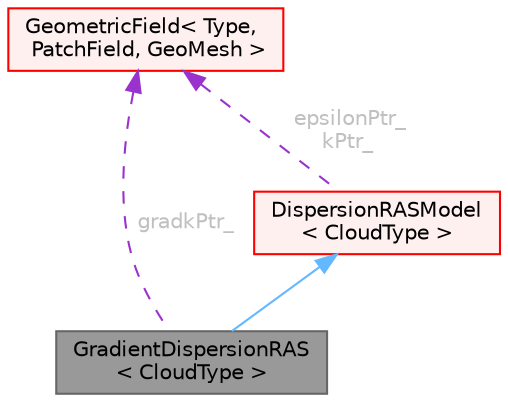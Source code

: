 digraph "GradientDispersionRAS&lt; CloudType &gt;"
{
 // LATEX_PDF_SIZE
  bgcolor="transparent";
  edge [fontname=Helvetica,fontsize=10,labelfontname=Helvetica,labelfontsize=10];
  node [fontname=Helvetica,fontsize=10,shape=box,height=0.2,width=0.4];
  Node1 [id="Node000001",label="GradientDispersionRAS\l\< CloudType \>",height=0.2,width=0.4,color="gray40", fillcolor="grey60", style="filled", fontcolor="black",tooltip="The velocity is perturbed in the direction of -grad(k), with a Gaussian random number distribution wi..."];
  Node2 -> Node1 [id="edge1_Node000001_Node000002",dir="back",color="steelblue1",style="solid",tooltip=" "];
  Node2 [id="Node000002",label="DispersionRASModel\l\< CloudType \>",height=0.2,width=0.4,color="red", fillcolor="#FFF0F0", style="filled",URL="$classFoam_1_1DispersionRASModel.html",tooltip="Base class for particle dispersion models based on RAS turbulence."];
  Node32 -> Node2 [id="edge2_Node000002_Node000032",dir="back",color="darkorchid3",style="dashed",tooltip=" ",label=" epsilonPtr_\nkPtr_",fontcolor="grey" ];
  Node32 [id="Node000032",label="GeometricField\< Type,\l PatchField, GeoMesh \>",height=0.2,width=0.4,color="red", fillcolor="#FFF0F0", style="filled",URL="$classFoam_1_1GeometricField.html",tooltip="Generic GeometricField class."];
  Node32 -> Node1 [id="edge3_Node000001_Node000032",dir="back",color="darkorchid3",style="dashed",tooltip=" ",label=" gradkPtr_",fontcolor="grey" ];
}
